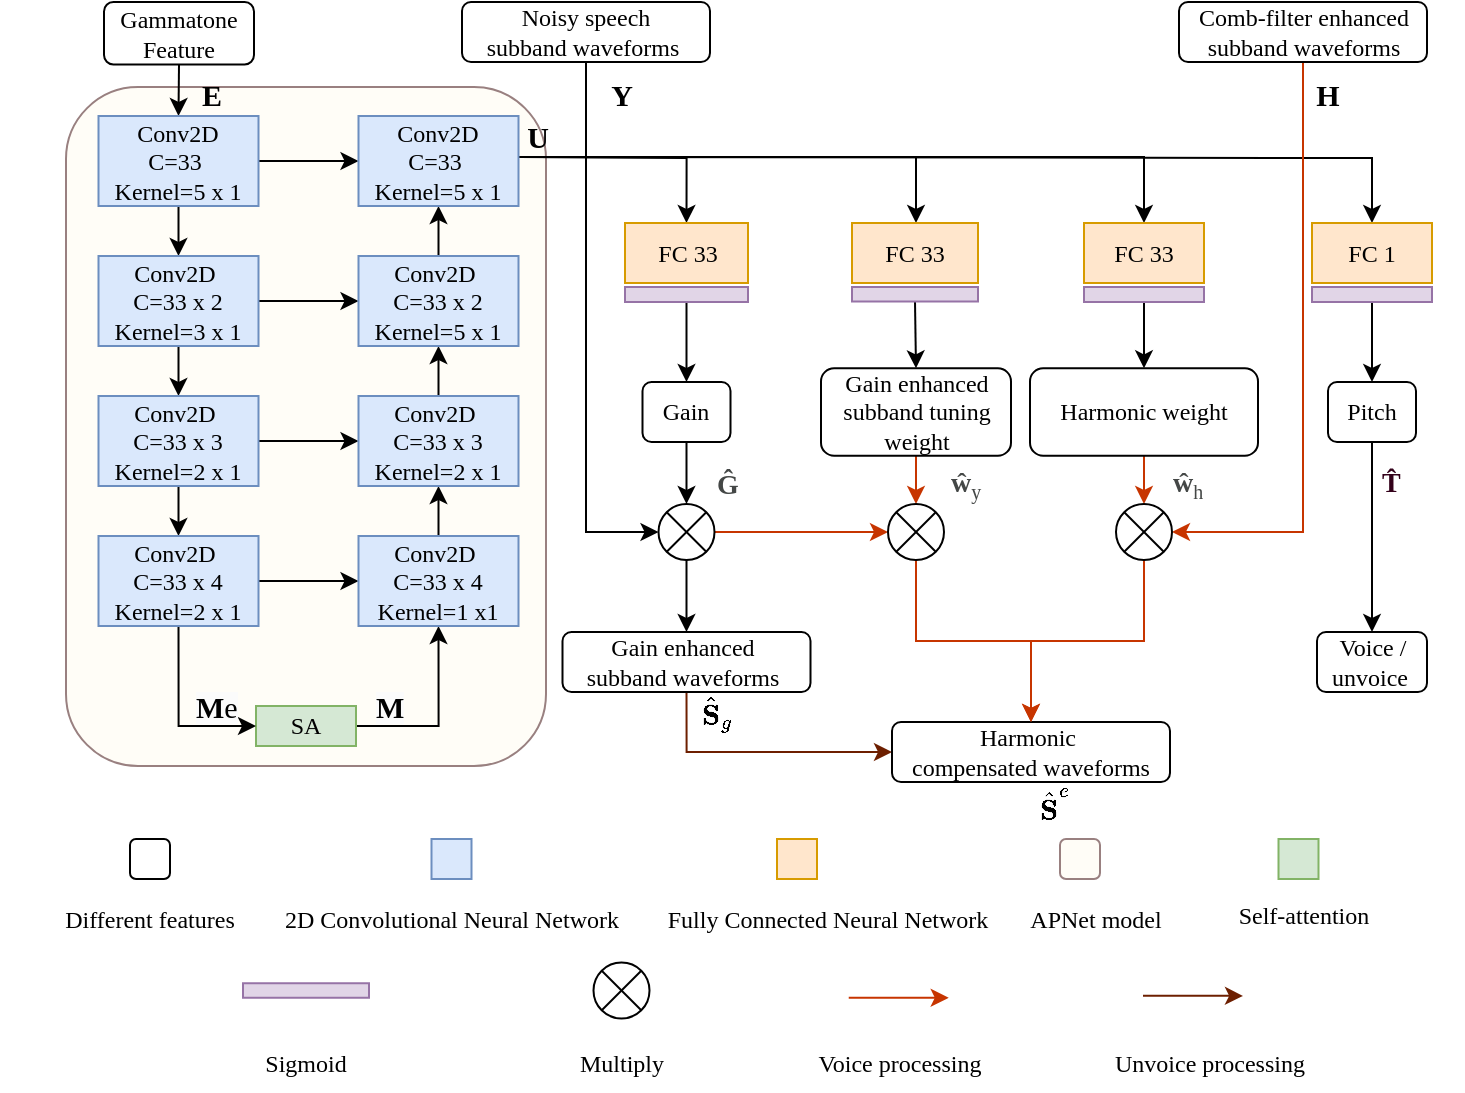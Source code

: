 <mxfile version="24.2.1" type="github">
  <diagram name="Page-1" id="zJ17UTxlqdSrX6OBl4_O">
    <mxGraphModel dx="-915" dy="496" grid="1" gridSize="10" guides="1" tooltips="1" connect="1" arrows="1" fold="1" page="1" pageScale="1" pageWidth="850" pageHeight="1100" math="1" shadow="0">
      <root>
        <mxCell id="0" />
        <mxCell id="1" parent="0" />
        <mxCell id="dL0ZDPhnh0uilclcxEB1-1" value="" style="rounded=1;whiteSpace=wrap;html=1;fillColor=#FFFDF7;strokeColor=#998080;fontFamily=Times New Roman;" parent="1" vertex="1">
          <mxGeometry x="1787" y="50.5" width="240" height="339.5" as="geometry" />
        </mxCell>
        <mxCell id="dL0ZDPhnh0uilclcxEB1-2" value="Voice / unvoice&amp;nbsp;" style="rounded=1;whiteSpace=wrap;html=1;strokeColor=default;gradientColor=none;fontFamily=Times New Roman;" parent="1" vertex="1">
          <mxGeometry x="2412.5" y="323" width="55" height="30" as="geometry" />
        </mxCell>
        <mxCell id="dL0ZDPhnh0uilclcxEB1-3" style="edgeStyle=orthogonalEdgeStyle;rounded=0;orthogonalLoop=1;jettySize=auto;html=1;exitX=1;exitY=0.5;exitDx=0;exitDy=0;entryX=0;entryY=0.5;entryDx=0;entryDy=0;entryPerimeter=0;exitPerimeter=0;fillColor=#fa6800;strokeColor=#C73500;fontFamily=Times New Roman;" parent="1" source="dL0ZDPhnh0uilclcxEB1-52" target="dL0ZDPhnh0uilclcxEB1-54" edge="1">
          <mxGeometry relative="1" as="geometry" />
        </mxCell>
        <mxCell id="dL0ZDPhnh0uilclcxEB1-4" style="edgeStyle=orthogonalEdgeStyle;rounded=0;orthogonalLoop=1;jettySize=auto;html=1;exitX=0.5;exitY=1;exitDx=0;exitDy=0;entryX=0;entryY=0.5;entryDx=0;entryDy=0;fillColor=#a0522d;strokeColor=#6D1F00;fontFamily=Times New Roman;" parent="1" source="dL0ZDPhnh0uilclcxEB1-5" target="dL0ZDPhnh0uilclcxEB1-41" edge="1">
          <mxGeometry relative="1" as="geometry" />
        </mxCell>
        <mxCell id="dL0ZDPhnh0uilclcxEB1-5" value="Gain enhanced&amp;nbsp;&lt;br&gt;subband&amp;nbsp;waveforms&amp;nbsp;" style="rounded=1;whiteSpace=wrap;html=1;strokeColor=default;fontFamily=Times New Roman;" parent="1" vertex="1">
          <mxGeometry x="2035.25" y="323" width="124" height="30" as="geometry" />
        </mxCell>
        <mxCell id="dL0ZDPhnh0uilclcxEB1-24" style="edgeStyle=orthogonalEdgeStyle;rounded=0;orthogonalLoop=1;jettySize=auto;html=1;exitX=1;exitY=0.5;exitDx=0;exitDy=0;entryX=0.5;entryY=0;entryDx=0;entryDy=0;fontFamily=Times New Roman;" parent="1" target="dL0ZDPhnh0uilclcxEB1-31" edge="1">
          <mxGeometry relative="1" as="geometry">
            <mxPoint x="2013.5" y="85.5" as="sourcePoint" />
          </mxGeometry>
        </mxCell>
        <mxCell id="dL0ZDPhnh0uilclcxEB1-25" style="edgeStyle=orthogonalEdgeStyle;rounded=0;orthogonalLoop=1;jettySize=auto;html=1;exitX=1;exitY=0.5;exitDx=0;exitDy=0;entryX=0.5;entryY=0;entryDx=0;entryDy=0;fontFamily=Times New Roman;" parent="1" target="dL0ZDPhnh0uilclcxEB1-43" edge="1">
          <mxGeometry relative="1" as="geometry">
            <Array as="points">
              <mxPoint x="2212" y="86" />
              <mxPoint x="2212" y="119" />
            </Array>
            <mxPoint x="2013.5" y="85.5" as="sourcePoint" />
          </mxGeometry>
        </mxCell>
        <mxCell id="dL0ZDPhnh0uilclcxEB1-26" style="edgeStyle=orthogonalEdgeStyle;rounded=0;orthogonalLoop=1;jettySize=auto;html=1;exitX=1;exitY=0.5;exitDx=0;exitDy=0;entryX=0.5;entryY=0;entryDx=0;entryDy=0;fontFamily=Times New Roman;" parent="1" target="dL0ZDPhnh0uilclcxEB1-42" edge="1">
          <mxGeometry relative="1" as="geometry">
            <mxPoint x="2013.5" y="85.5" as="sourcePoint" />
            <Array as="points">
              <mxPoint x="2326" y="86" />
            </Array>
          </mxGeometry>
        </mxCell>
        <mxCell id="dL0ZDPhnh0uilclcxEB1-27" style="edgeStyle=orthogonalEdgeStyle;rounded=0;orthogonalLoop=1;jettySize=auto;html=1;exitX=1;exitY=0.5;exitDx=0;exitDy=0;entryX=0.5;entryY=0;entryDx=0;entryDy=0;fontFamily=Times New Roman;" parent="1" target="dL0ZDPhnh0uilclcxEB1-38" edge="1">
          <mxGeometry relative="1" as="geometry">
            <mxPoint x="2013.5" y="85.5" as="sourcePoint" />
          </mxGeometry>
        </mxCell>
        <mxCell id="dL0ZDPhnh0uilclcxEB1-118" style="edgeStyle=orthogonalEdgeStyle;rounded=0;orthogonalLoop=1;jettySize=auto;html=1;exitX=0.5;exitY=1;exitDx=0;exitDy=0;entryX=0.5;entryY=0;entryDx=0;entryDy=0;fontFamily=Times New Roman;" parent="1" source="dL0ZDPhnh0uilclcxEB1-30" target="dL0ZDPhnh0uilclcxEB1-100" edge="1">
          <mxGeometry relative="1" as="geometry" />
        </mxCell>
        <mxCell id="dL0ZDPhnh0uilclcxEB1-30" value="Gammatone Feature" style="rounded=1;whiteSpace=wrap;html=1;fontFamily=Times New Roman;" parent="1" vertex="1">
          <mxGeometry x="1806" y="8.0" width="75" height="31.25" as="geometry" />
        </mxCell>
        <mxCell id="dL0ZDPhnh0uilclcxEB1-31" value="FC 33" style="rounded=0;whiteSpace=wrap;html=1;fillColor=#ffe6cc;strokeColor=#d79b00;fontFamily=Times New Roman;" parent="1" vertex="1">
          <mxGeometry x="2066.5" y="118.5" width="61.5" height="30" as="geometry" />
        </mxCell>
        <mxCell id="dL0ZDPhnh0uilclcxEB1-32" style="edgeStyle=orthogonalEdgeStyle;rounded=0;orthogonalLoop=1;jettySize=auto;html=1;exitX=0.5;exitY=1;exitDx=0;exitDy=0;entryX=0.5;entryY=0;entryDx=0;entryDy=0;entryPerimeter=0;fontFamily=Times New Roman;" parent="1" source="dL0ZDPhnh0uilclcxEB1-33" target="dL0ZDPhnh0uilclcxEB1-52" edge="1">
          <mxGeometry relative="1" as="geometry" />
        </mxCell>
        <mxCell id="dL0ZDPhnh0uilclcxEB1-33" value="Gain" style="rounded=1;whiteSpace=wrap;html=1;fontFamily=Times New Roman;" parent="1" vertex="1">
          <mxGeometry x="2075.25" y="198" width="44" height="30" as="geometry" />
        </mxCell>
        <mxCell id="dL0ZDPhnh0uilclcxEB1-34" style="edgeStyle=orthogonalEdgeStyle;rounded=0;orthogonalLoop=1;jettySize=auto;html=1;exitX=0.5;exitY=1;exitDx=0;exitDy=0;entryX=0.5;entryY=0;entryDx=0;entryDy=0;entryPerimeter=0;fillColor=#fa6800;strokeColor=#C73500;fontFamily=Times New Roman;" parent="1" source="dL0ZDPhnh0uilclcxEB1-35" target="dL0ZDPhnh0uilclcxEB1-54" edge="1">
          <mxGeometry relative="1" as="geometry">
            <Array as="points">
              <mxPoint x="2212" y="248" />
              <mxPoint x="2212" y="248" />
            </Array>
          </mxGeometry>
        </mxCell>
        <mxCell id="dL0ZDPhnh0uilclcxEB1-35" value="Gain enhanced subband tuning weight" style="rounded=1;whiteSpace=wrap;html=1;fontFamily=Times New Roman;" parent="1" vertex="1">
          <mxGeometry x="2164.5" y="191.13" width="95" height="43.75" as="geometry" />
        </mxCell>
        <mxCell id="dL0ZDPhnh0uilclcxEB1-36" style="edgeStyle=orthogonalEdgeStyle;rounded=0;orthogonalLoop=1;jettySize=auto;html=1;exitX=0.5;exitY=1;exitDx=0;exitDy=0;entryX=0.5;entryY=0;entryDx=0;entryDy=0;entryPerimeter=0;fillColor=#fa6800;strokeColor=#C73500;fontFamily=Times New Roman;" parent="1" source="dL0ZDPhnh0uilclcxEB1-37" target="dL0ZDPhnh0uilclcxEB1-56" edge="1">
          <mxGeometry relative="1" as="geometry" />
        </mxCell>
        <mxCell id="dL0ZDPhnh0uilclcxEB1-37" value="Harmonic weight" style="rounded=1;whiteSpace=wrap;html=1;fontFamily=Times New Roman;" parent="1" vertex="1">
          <mxGeometry x="2269" y="191.13" width="114" height="43.75" as="geometry" />
        </mxCell>
        <mxCell id="dL0ZDPhnh0uilclcxEB1-38" value="FC 1" style="rounded=0;whiteSpace=wrap;html=1;fillColor=#ffe6cc;strokeColor=#d79b00;fontFamily=Times New Roman;" parent="1" vertex="1">
          <mxGeometry x="2410" y="118.5" width="60" height="30" as="geometry" />
        </mxCell>
        <mxCell id="dL0ZDPhnh0uilclcxEB1-39" style="edgeStyle=orthogonalEdgeStyle;rounded=0;orthogonalLoop=1;jettySize=auto;html=1;exitX=0.5;exitY=1;exitDx=0;exitDy=0;entryX=0.5;entryY=0;entryDx=0;entryDy=0;fontFamily=Times New Roman;" parent="1" source="dL0ZDPhnh0uilclcxEB1-40" target="dL0ZDPhnh0uilclcxEB1-2" edge="1">
          <mxGeometry relative="1" as="geometry" />
        </mxCell>
        <mxCell id="dL0ZDPhnh0uilclcxEB1-40" value="Pitch" style="rounded=1;whiteSpace=wrap;html=1;fontFamily=Times New Roman;" parent="1" vertex="1">
          <mxGeometry x="2418" y="198" width="44" height="30" as="geometry" />
        </mxCell>
        <mxCell id="dL0ZDPhnh0uilclcxEB1-41" value="Harmonic&amp;nbsp;&lt;br&gt;compensated waveforms" style="rounded=1;whiteSpace=wrap;html=1;strokeColor=default;fontFamily=Times New Roman;" parent="1" vertex="1">
          <mxGeometry x="2200" y="368" width="139" height="30" as="geometry" />
        </mxCell>
        <mxCell id="dL0ZDPhnh0uilclcxEB1-42" value="FC 33" style="rounded=0;whiteSpace=wrap;html=1;fillColor=#ffe6cc;strokeColor=#d79b00;fontFamily=Times New Roman;" parent="1" vertex="1">
          <mxGeometry x="2296" y="118.5" width="60" height="30" as="geometry" />
        </mxCell>
        <mxCell id="dL0ZDPhnh0uilclcxEB1-43" value="FC 33" style="rounded=0;whiteSpace=wrap;html=1;fillColor=#ffe6cc;strokeColor=#d79b00;fontFamily=Times New Roman;" parent="1" vertex="1">
          <mxGeometry x="2180" y="118.5" width="63" height="30" as="geometry" />
        </mxCell>
        <mxCell id="dL0ZDPhnh0uilclcxEB1-47" style="edgeStyle=orthogonalEdgeStyle;rounded=0;orthogonalLoop=1;jettySize=auto;html=1;exitX=0.5;exitY=1;exitDx=0;exitDy=0;entryX=0;entryY=0.5;entryDx=0;entryDy=0;entryPerimeter=0;fontFamily=Times New Roman;" parent="1" source="dL0ZDPhnh0uilclcxEB1-48" target="dL0ZDPhnh0uilclcxEB1-52" edge="1">
          <mxGeometry relative="1" as="geometry" />
        </mxCell>
        <mxCell id="dL0ZDPhnh0uilclcxEB1-48" value="Noisy speech subband&amp;nbsp;waveforms&amp;nbsp;" style="rounded=1;whiteSpace=wrap;html=1;strokeColor=default;fontFamily=Times New Roman;" parent="1" vertex="1">
          <mxGeometry x="1985" y="8.0" width="124" height="30" as="geometry" />
        </mxCell>
        <mxCell id="dL0ZDPhnh0uilclcxEB1-49" style="edgeStyle=orthogonalEdgeStyle;rounded=0;orthogonalLoop=1;jettySize=auto;html=1;exitX=0.5;exitY=1;exitDx=0;exitDy=0;entryX=1;entryY=0.5;entryDx=0;entryDy=0;entryPerimeter=0;fillColor=#fa6800;strokeColor=#C73500;fontFamily=Times New Roman;" parent="1" source="dL0ZDPhnh0uilclcxEB1-50" target="dL0ZDPhnh0uilclcxEB1-56" edge="1">
          <mxGeometry relative="1" as="geometry">
            <mxPoint x="2355" y="273" as="targetPoint" />
            <Array as="points">
              <mxPoint x="2405" y="38" />
              <mxPoint x="2405" y="273" />
            </Array>
          </mxGeometry>
        </mxCell>
        <mxCell id="dL0ZDPhnh0uilclcxEB1-50" value="Comb-filter enhanced&lt;br&gt;&amp;nbsp;subband&amp;nbsp;waveforms&amp;nbsp;" style="rounded=1;whiteSpace=wrap;html=1;strokeColor=default;fontFamily=Times New Roman;" parent="1" vertex="1">
          <mxGeometry x="2343.5" y="8.0" width="124" height="30" as="geometry" />
        </mxCell>
        <mxCell id="dL0ZDPhnh0uilclcxEB1-51" style="edgeStyle=orthogonalEdgeStyle;rounded=0;orthogonalLoop=1;jettySize=auto;html=1;exitX=0.5;exitY=1;exitDx=0;exitDy=0;exitPerimeter=0;entryX=0.5;entryY=0;entryDx=0;entryDy=0;fontFamily=Times New Roman;" parent="1" source="dL0ZDPhnh0uilclcxEB1-52" target="dL0ZDPhnh0uilclcxEB1-5" edge="1">
          <mxGeometry relative="1" as="geometry" />
        </mxCell>
        <mxCell id="dL0ZDPhnh0uilclcxEB1-52" value="" style="verticalLabelPosition=bottom;verticalAlign=top;html=1;shape=mxgraph.flowchart.or;fontFamily=Times New Roman;" parent="1" vertex="1">
          <mxGeometry x="2083.25" y="259" width="28" height="28" as="geometry" />
        </mxCell>
        <mxCell id="dL0ZDPhnh0uilclcxEB1-53" style="edgeStyle=orthogonalEdgeStyle;rounded=0;orthogonalLoop=1;jettySize=auto;html=1;exitX=0.5;exitY=1;exitDx=0;exitDy=0;exitPerimeter=0;entryX=0.5;entryY=0;entryDx=0;entryDy=0;fillColor=#fa6800;strokeColor=#C73500;fontFamily=Times New Roman;" parent="1" source="dL0ZDPhnh0uilclcxEB1-54" target="dL0ZDPhnh0uilclcxEB1-41" edge="1">
          <mxGeometry relative="1" as="geometry" />
        </mxCell>
        <mxCell id="dL0ZDPhnh0uilclcxEB1-54" value="" style="verticalLabelPosition=bottom;verticalAlign=top;html=1;shape=mxgraph.flowchart.or;fontFamily=Times New Roman;" parent="1" vertex="1">
          <mxGeometry x="2198" y="259" width="28" height="28" as="geometry" />
        </mxCell>
        <mxCell id="dL0ZDPhnh0uilclcxEB1-55" style="edgeStyle=orthogonalEdgeStyle;rounded=0;orthogonalLoop=1;jettySize=auto;html=1;exitX=0.5;exitY=1;exitDx=0;exitDy=0;exitPerimeter=0;entryX=0.5;entryY=0;entryDx=0;entryDy=0;fillColor=#fa6800;strokeColor=#C73500;fontFamily=Times New Roman;" parent="1" source="dL0ZDPhnh0uilclcxEB1-56" target="dL0ZDPhnh0uilclcxEB1-41" edge="1">
          <mxGeometry relative="1" as="geometry" />
        </mxCell>
        <mxCell id="dL0ZDPhnh0uilclcxEB1-56" value="" style="verticalLabelPosition=bottom;verticalAlign=top;html=1;shape=mxgraph.flowchart.or;fontFamily=Times New Roman;" parent="1" vertex="1">
          <mxGeometry x="2312" y="259" width="28" height="28" as="geometry" />
        </mxCell>
        <mxCell id="dL0ZDPhnh0uilclcxEB1-57" value="" style="group;fontFamily=Times New Roman;" parent="1" vertex="1" connectable="0">
          <mxGeometry x="1924.75" y="426.5" width="110" height="55" as="geometry" />
        </mxCell>
        <mxCell id="dL0ZDPhnh0uilclcxEB1-58" value="" style="rounded=0;whiteSpace=wrap;html=1;fillColor=#dae8fc;strokeColor=#6c8ebf;fontFamily=Times New Roman;" parent="dL0ZDPhnh0uilclcxEB1-57" vertex="1">
          <mxGeometry x="45" width="20" height="20" as="geometry" />
        </mxCell>
        <mxCell id="dL0ZDPhnh0uilclcxEB1-59" value="2D&amp;nbsp;Convolutional&amp;nbsp;Neural&amp;nbsp;Network" style="rounded=0;whiteSpace=wrap;html=1;strokeColor=none;fillColor=none;fontFamily=Times New Roman;" parent="dL0ZDPhnh0uilclcxEB1-57" vertex="1">
          <mxGeometry y="25" width="110" height="30" as="geometry" />
        </mxCell>
        <mxCell id="dL0ZDPhnh0uilclcxEB1-60" value="" style="group;fillColor=none;fontFamily=Times New Roman;" parent="1" vertex="1" connectable="0">
          <mxGeometry x="2112.5" y="426.5" width="110" height="55" as="geometry" />
        </mxCell>
        <mxCell id="dL0ZDPhnh0uilclcxEB1-61" value="" style="rounded=0;whiteSpace=wrap;html=1;fillColor=#ffe6cc;strokeColor=#d79b00;fontFamily=Times New Roman;" parent="dL0ZDPhnh0uilclcxEB1-60" vertex="1">
          <mxGeometry x="30" width="20" height="20" as="geometry" />
        </mxCell>
        <mxCell id="dL0ZDPhnh0uilclcxEB1-62" value="Fully&amp;nbsp;Connected&amp;nbsp;Neural&amp;nbsp;Network" style="rounded=0;whiteSpace=wrap;html=1;strokeColor=none;fillColor=none;fontFamily=Times New Roman;" parent="dL0ZDPhnh0uilclcxEB1-60" vertex="1">
          <mxGeometry y="25" width="110" height="30" as="geometry" />
        </mxCell>
        <mxCell id="dL0ZDPhnh0uilclcxEB1-63" value="" style="group;fontFamily=Times New Roman;" parent="1" vertex="1" connectable="0">
          <mxGeometry x="2227" y="426.5" width="150" height="53.75" as="geometry" />
        </mxCell>
        <mxCell id="dL0ZDPhnh0uilclcxEB1-64" value="APNet model" style="rounded=0;whiteSpace=wrap;html=1;strokeColor=none;fillColor=none;fontFamily=Times New Roman;" parent="dL0ZDPhnh0uilclcxEB1-63" vertex="1">
          <mxGeometry y="27.5" width="150" height="26.25" as="geometry" />
        </mxCell>
        <mxCell id="dL0ZDPhnh0uilclcxEB1-65" value="" style="rounded=1;whiteSpace=wrap;html=1;fillColor=#fffdf7;strokeColor=#998080;fontColor=#ffffff;fontFamily=Times New Roman;" parent="dL0ZDPhnh0uilclcxEB1-63" vertex="1">
          <mxGeometry x="57" width="20" height="20" as="geometry" />
        </mxCell>
        <mxCell id="dL0ZDPhnh0uilclcxEB1-66" value="" style="group;fontFamily=Times New Roman;" parent="1" vertex="1" connectable="0">
          <mxGeometry x="1754" y="418.5" width="150" height="53.75" as="geometry" />
        </mxCell>
        <mxCell id="dL0ZDPhnh0uilclcxEB1-67" value="Different&amp;nbsp;features" style="rounded=0;whiteSpace=wrap;html=1;strokeColor=none;fillColor=none;fontFamily=Times New Roman;" parent="dL0ZDPhnh0uilclcxEB1-66" vertex="1">
          <mxGeometry y="35.5" width="150" height="26.25" as="geometry" />
        </mxCell>
        <mxCell id="dL0ZDPhnh0uilclcxEB1-68" value="" style="rounded=1;whiteSpace=wrap;html=1;fillColor=#FFFFFF;strokeColor=#000000;fontFamily=Times New Roman;" parent="dL0ZDPhnh0uilclcxEB1-66" vertex="1">
          <mxGeometry x="65" y="8" width="20" height="20" as="geometry" />
        </mxCell>
        <mxCell id="dL0ZDPhnh0uilclcxEB1-70" value="" style="endArrow=classic;html=1;rounded=0;fillColor=#fa6800;strokeColor=#C73500;fontFamily=Times New Roman;" parent="1" edge="1">
          <mxGeometry width="50" height="50" relative="1" as="geometry">
            <mxPoint x="2178.37" y="505.88" as="sourcePoint" />
            <mxPoint x="2228.37" y="505.88" as="targetPoint" />
          </mxGeometry>
        </mxCell>
        <mxCell id="dL0ZDPhnh0uilclcxEB1-71" value="Voice&amp;nbsp;processing" style="rounded=0;whiteSpace=wrap;html=1;strokeColor=none;fillColor=none;fontFamily=Times New Roman;" parent="1" vertex="1">
          <mxGeometry x="2128.87" y="525.88" width="150" height="26.25" as="geometry" />
        </mxCell>
        <mxCell id="dL0ZDPhnh0uilclcxEB1-78" value="" style="verticalLabelPosition=bottom;verticalAlign=top;html=1;shape=mxgraph.flowchart.or;fontFamily=Times New Roman;" parent="1" vertex="1">
          <mxGeometry x="2050.75" y="488.25" width="28" height="28" as="geometry" />
        </mxCell>
        <mxCell id="dL0ZDPhnh0uilclcxEB1-79" value="Multiply" style="rounded=0;whiteSpace=wrap;html=1;strokeColor=none;fillColor=none;fontFamily=Times New Roman;" parent="1" vertex="1">
          <mxGeometry x="1989.75" y="525.88" width="150" height="26.25" as="geometry" />
        </mxCell>
        <mxCell id="dL0ZDPhnh0uilclcxEB1-80" style="edgeStyle=orthogonalEdgeStyle;rounded=0;orthogonalLoop=1;jettySize=auto;html=1;exitX=0.5;exitY=1;exitDx=0;exitDy=0;entryX=0.5;entryY=0;entryDx=0;entryDy=0;fontFamily=Times New Roman;" parent="1" source="dL0ZDPhnh0uilclcxEB1-81" target="dL0ZDPhnh0uilclcxEB1-33" edge="1">
          <mxGeometry relative="1" as="geometry" />
        </mxCell>
        <mxCell id="dL0ZDPhnh0uilclcxEB1-81" value="" style="rounded=0;whiteSpace=wrap;html=1;fillColor=#e1d5e7;strokeColor=#9673a6;fontFamily=Times New Roman;" parent="1" vertex="1">
          <mxGeometry x="2066.5" y="150.5" width="61.5" height="7.5" as="geometry" />
        </mxCell>
        <mxCell id="dL0ZDPhnh0uilclcxEB1-82" style="edgeStyle=orthogonalEdgeStyle;rounded=0;orthogonalLoop=1;jettySize=auto;html=1;exitX=0.5;exitY=1;exitDx=0;exitDy=0;entryX=0.5;entryY=0;entryDx=0;entryDy=0;fontFamily=Times New Roman;" parent="1" source="dL0ZDPhnh0uilclcxEB1-83" target="dL0ZDPhnh0uilclcxEB1-35" edge="1">
          <mxGeometry relative="1" as="geometry" />
        </mxCell>
        <mxCell id="dL0ZDPhnh0uilclcxEB1-83" value="" style="rounded=0;whiteSpace=wrap;html=1;fillColor=#e1d5e7;strokeColor=#9673a6;fontFamily=Times New Roman;" parent="1" vertex="1">
          <mxGeometry x="2180" y="150.5" width="63" height="7.25" as="geometry" />
        </mxCell>
        <mxCell id="dL0ZDPhnh0uilclcxEB1-84" style="edgeStyle=orthogonalEdgeStyle;rounded=0;orthogonalLoop=1;jettySize=auto;html=1;exitX=0.5;exitY=1;exitDx=0;exitDy=0;entryX=0.5;entryY=0;entryDx=0;entryDy=0;fontFamily=Times New Roman;" parent="1" source="dL0ZDPhnh0uilclcxEB1-85" target="dL0ZDPhnh0uilclcxEB1-37" edge="1">
          <mxGeometry relative="1" as="geometry" />
        </mxCell>
        <mxCell id="dL0ZDPhnh0uilclcxEB1-85" value="" style="rounded=0;whiteSpace=wrap;html=1;fillColor=#e1d5e7;strokeColor=#9673a6;fontFamily=Times New Roman;" parent="1" vertex="1">
          <mxGeometry x="2296" y="150.5" width="60" height="7.5" as="geometry" />
        </mxCell>
        <mxCell id="dL0ZDPhnh0uilclcxEB1-86" style="edgeStyle=orthogonalEdgeStyle;rounded=0;orthogonalLoop=1;jettySize=auto;html=1;exitX=0.5;exitY=1;exitDx=0;exitDy=0;entryX=0.5;entryY=0;entryDx=0;entryDy=0;fontFamily=Times New Roman;" parent="1" source="dL0ZDPhnh0uilclcxEB1-87" target="dL0ZDPhnh0uilclcxEB1-40" edge="1">
          <mxGeometry relative="1" as="geometry" />
        </mxCell>
        <mxCell id="dL0ZDPhnh0uilclcxEB1-87" value="&amp;nbsp;" style="rounded=0;whiteSpace=wrap;html=1;fillColor=#e1d5e7;strokeColor=#9673a6;fontFamily=Times New Roman;" parent="1" vertex="1">
          <mxGeometry x="2410" y="150.5" width="60" height="7.5" as="geometry" />
        </mxCell>
        <mxCell id="dL0ZDPhnh0uilclcxEB1-88" value="" style="rounded=0;whiteSpace=wrap;html=1;fillColor=#e1d5e7;strokeColor=#9673a6;fontFamily=Times New Roman;" parent="1" vertex="1">
          <mxGeometry x="1875.5" y="498.625" width="63" height="7.25" as="geometry" />
        </mxCell>
        <mxCell id="dL0ZDPhnh0uilclcxEB1-89" value="Sigmoid" style="rounded=0;whiteSpace=wrap;html=1;strokeColor=none;fillColor=none;fontFamily=Times New Roman;" parent="1" vertex="1">
          <mxGeometry x="1832" y="525.88" width="150" height="26.25" as="geometry" />
        </mxCell>
        <mxCell id="dL0ZDPhnh0uilclcxEB1-90" value="" style="rounded=0;whiteSpace=wrap;html=1;fillColor=#d5e8d4;strokeColor=#82b366;fontFamily=Times New Roman;" parent="1" vertex="1">
          <mxGeometry x="2393.25" y="426.5" width="20" height="20" as="geometry" />
        </mxCell>
        <mxCell id="dL0ZDPhnh0uilclcxEB1-91" value="Self-attention" style="rounded=0;whiteSpace=wrap;html=1;strokeColor=none;fillColor=none;fontFamily=Times New Roman;" parent="1" vertex="1">
          <mxGeometry x="2325.5" y="449.75" width="160" height="30" as="geometry" />
        </mxCell>
        <mxCell id="dL0ZDPhnh0uilclcxEB1-92" style="edgeStyle=orthogonalEdgeStyle;rounded=0;orthogonalLoop=1;jettySize=auto;html=1;exitX=1;exitY=0.5;exitDx=0;exitDy=0;entryX=0.5;entryY=1;entryDx=0;entryDy=0;fontFamily=Times New Roman;" parent="1" source="dL0ZDPhnh0uilclcxEB1-93" target="dL0ZDPhnh0uilclcxEB1-107" edge="1">
          <mxGeometry relative="1" as="geometry">
            <mxPoint x="1971.75" y="323" as="targetPoint" />
          </mxGeometry>
        </mxCell>
        <mxCell id="dL0ZDPhnh0uilclcxEB1-93" value="SA" style="rounded=0;whiteSpace=wrap;html=1;fillColor=#d5e8d4;strokeColor=#82b366;fontFamily=Times New Roman;" parent="1" vertex="1">
          <mxGeometry x="1882" y="360" width="50" height="20" as="geometry" />
        </mxCell>
        <mxCell id="dL0ZDPhnh0uilclcxEB1-94" style="edgeStyle=orthogonalEdgeStyle;rounded=0;orthogonalLoop=1;jettySize=auto;html=1;exitX=0.5;exitY=1;exitDx=0;exitDy=0;entryX=0;entryY=0.5;entryDx=0;entryDy=0;fontFamily=Times New Roman;" parent="1" source="dL0ZDPhnh0uilclcxEB1-105" target="dL0ZDPhnh0uilclcxEB1-93" edge="1">
          <mxGeometry relative="1" as="geometry">
            <mxPoint x="1841.75" y="323" as="sourcePoint" />
          </mxGeometry>
        </mxCell>
        <mxCell id="dL0ZDPhnh0uilclcxEB1-99" style="edgeStyle=orthogonalEdgeStyle;rounded=0;orthogonalLoop=1;jettySize=auto;html=1;exitX=0.5;exitY=1;exitDx=0;exitDy=0;entryX=0.5;entryY=0;entryDx=0;entryDy=0;fillColor=#dae8fc;strokeColor=#000000;fontFamily=Times New Roman;" parent="1" source="dL0ZDPhnh0uilclcxEB1-100" target="dL0ZDPhnh0uilclcxEB1-102" edge="1">
          <mxGeometry relative="1" as="geometry" />
        </mxCell>
        <mxCell id="dL0ZDPhnh0uilclcxEB1-116" style="edgeStyle=orthogonalEdgeStyle;rounded=0;orthogonalLoop=1;jettySize=auto;html=1;exitX=1;exitY=0.5;exitDx=0;exitDy=0;entryX=0;entryY=0.5;entryDx=0;entryDy=0;fontFamily=Times New Roman;" parent="1" source="dL0ZDPhnh0uilclcxEB1-100" target="dL0ZDPhnh0uilclcxEB1-112" edge="1">
          <mxGeometry relative="1" as="geometry" />
        </mxCell>
        <mxCell id="dL0ZDPhnh0uilclcxEB1-100" value="Conv2D &lt;br&gt;C=33&amp;nbsp;&lt;div&gt;Kernel=5 x 1&lt;/div&gt;" style="rounded=0;whiteSpace=wrap;html=1;fillColor=#dae8fc;strokeColor=#6c8ebf;fontFamily=Times New Roman;" parent="1" vertex="1">
          <mxGeometry x="1803.25" y="65" width="80" height="45" as="geometry" />
        </mxCell>
        <mxCell id="dL0ZDPhnh0uilclcxEB1-101" style="edgeStyle=orthogonalEdgeStyle;rounded=0;orthogonalLoop=1;jettySize=auto;html=1;exitX=0.5;exitY=1;exitDx=0;exitDy=0;entryX=0.5;entryY=0;entryDx=0;entryDy=0;fillColor=#dae8fc;strokeColor=#000000;fontFamily=Times New Roman;" parent="1" source="dL0ZDPhnh0uilclcxEB1-102" target="dL0ZDPhnh0uilclcxEB1-104" edge="1">
          <mxGeometry relative="1" as="geometry" />
        </mxCell>
        <mxCell id="dL0ZDPhnh0uilclcxEB1-115" style="edgeStyle=orthogonalEdgeStyle;rounded=0;orthogonalLoop=1;jettySize=auto;html=1;exitX=1;exitY=0.5;exitDx=0;exitDy=0;fontFamily=Times New Roman;" parent="1" source="dL0ZDPhnh0uilclcxEB1-102" target="dL0ZDPhnh0uilclcxEB1-111" edge="1">
          <mxGeometry relative="1" as="geometry" />
        </mxCell>
        <mxCell id="dL0ZDPhnh0uilclcxEB1-102" value="Conv2D&amp;nbsp;&lt;br&gt;C=33 x 2 Kernel=3 x 1" style="rounded=0;whiteSpace=wrap;html=1;fillColor=#dae8fc;strokeColor=#6c8ebf;fontFamily=Times New Roman;" parent="1" vertex="1">
          <mxGeometry x="1803.25" y="135" width="80" height="45" as="geometry" />
        </mxCell>
        <mxCell id="dL0ZDPhnh0uilclcxEB1-103" style="edgeStyle=orthogonalEdgeStyle;rounded=0;orthogonalLoop=1;jettySize=auto;html=1;exitX=0.5;exitY=1;exitDx=0;exitDy=0;entryX=0.5;entryY=0;entryDx=0;entryDy=0;fillColor=#dae8fc;strokeColor=#000000;fontFamily=Times New Roman;" parent="1" source="dL0ZDPhnh0uilclcxEB1-104" target="dL0ZDPhnh0uilclcxEB1-105" edge="1">
          <mxGeometry relative="1" as="geometry" />
        </mxCell>
        <mxCell id="dL0ZDPhnh0uilclcxEB1-114" style="edgeStyle=orthogonalEdgeStyle;rounded=0;orthogonalLoop=1;jettySize=auto;html=1;exitX=1;exitY=0.5;exitDx=0;exitDy=0;entryX=0;entryY=0.5;entryDx=0;entryDy=0;fontFamily=Times New Roman;" parent="1" source="dL0ZDPhnh0uilclcxEB1-104" target="dL0ZDPhnh0uilclcxEB1-109" edge="1">
          <mxGeometry relative="1" as="geometry" />
        </mxCell>
        <mxCell id="dL0ZDPhnh0uilclcxEB1-104" value="Conv2D&amp;nbsp;&lt;br&gt;C=33 x 3 Kernel=2 x 1" style="rounded=0;whiteSpace=wrap;html=1;fillColor=#dae8fc;strokeColor=#6c8ebf;fontFamily=Times New Roman;" parent="1" vertex="1">
          <mxGeometry x="1803.25" y="205" width="80" height="45" as="geometry" />
        </mxCell>
        <mxCell id="dL0ZDPhnh0uilclcxEB1-113" style="edgeStyle=orthogonalEdgeStyle;rounded=0;orthogonalLoop=1;jettySize=auto;html=1;exitX=1;exitY=0.5;exitDx=0;exitDy=0;entryX=0;entryY=0.5;entryDx=0;entryDy=0;fontFamily=Times New Roman;" parent="1" source="dL0ZDPhnh0uilclcxEB1-105" target="dL0ZDPhnh0uilclcxEB1-107" edge="1">
          <mxGeometry relative="1" as="geometry" />
        </mxCell>
        <mxCell id="dL0ZDPhnh0uilclcxEB1-105" value="Conv2D&amp;nbsp;&lt;br&gt;C=33 x 4 Kernel=2 x 1" style="rounded=0;whiteSpace=wrap;html=1;fillColor=#dae8fc;strokeColor=#6c8ebf;fontFamily=Times New Roman;" parent="1" vertex="1">
          <mxGeometry x="1803.25" y="275" width="80" height="45" as="geometry" />
        </mxCell>
        <mxCell id="dL0ZDPhnh0uilclcxEB1-106" style="edgeStyle=orthogonalEdgeStyle;rounded=0;orthogonalLoop=1;jettySize=auto;html=1;exitX=0.5;exitY=0;exitDx=0;exitDy=0;entryX=0.5;entryY=1;entryDx=0;entryDy=0;fillColor=#dae8fc;strokeColor=#000000;fontFamily=Times New Roman;" parent="1" source="dL0ZDPhnh0uilclcxEB1-107" target="dL0ZDPhnh0uilclcxEB1-109" edge="1">
          <mxGeometry relative="1" as="geometry" />
        </mxCell>
        <mxCell id="dL0ZDPhnh0uilclcxEB1-107" value="Conv2D&amp;nbsp;&lt;br&gt;C=33 x 4 Kernel=1 x1" style="rounded=0;whiteSpace=wrap;html=1;fillColor=#dae8fc;strokeColor=#6c8ebf;fontFamily=Times New Roman;" parent="1" vertex="1">
          <mxGeometry x="1933.25" y="275" width="80" height="45" as="geometry" />
        </mxCell>
        <mxCell id="dL0ZDPhnh0uilclcxEB1-108" style="edgeStyle=orthogonalEdgeStyle;rounded=0;orthogonalLoop=1;jettySize=auto;html=1;exitX=0.5;exitY=0;exitDx=0;exitDy=0;entryX=0.5;entryY=1;entryDx=0;entryDy=0;fillColor=#dae8fc;strokeColor=#000000;fontFamily=Times New Roman;" parent="1" source="dL0ZDPhnh0uilclcxEB1-109" target="dL0ZDPhnh0uilclcxEB1-111" edge="1">
          <mxGeometry relative="1" as="geometry" />
        </mxCell>
        <mxCell id="dL0ZDPhnh0uilclcxEB1-109" value="Conv2D&amp;nbsp;&lt;br&gt;C=33 x 3 Kernel=2 x 1" style="rounded=0;whiteSpace=wrap;html=1;fillColor=#dae8fc;strokeColor=#6c8ebf;fontFamily=Times New Roman;" parent="1" vertex="1">
          <mxGeometry x="1933.25" y="205" width="80" height="45" as="geometry" />
        </mxCell>
        <mxCell id="dL0ZDPhnh0uilclcxEB1-110" style="edgeStyle=orthogonalEdgeStyle;rounded=0;orthogonalLoop=1;jettySize=auto;html=1;exitX=0.5;exitY=0;exitDx=0;exitDy=0;entryX=0.5;entryY=1;entryDx=0;entryDy=0;fillColor=#dae8fc;strokeColor=#000000;fontFamily=Times New Roman;" parent="1" source="dL0ZDPhnh0uilclcxEB1-111" target="dL0ZDPhnh0uilclcxEB1-112" edge="1">
          <mxGeometry relative="1" as="geometry" />
        </mxCell>
        <mxCell id="dL0ZDPhnh0uilclcxEB1-111" value="Conv2D&amp;nbsp;&lt;br&gt;C=33 x 2 Kernel=5 x 1" style="rounded=0;whiteSpace=wrap;html=1;fillColor=#dae8fc;strokeColor=#6c8ebf;fontFamily=Times New Roman;" parent="1" vertex="1">
          <mxGeometry x="1933.25" y="135" width="80" height="45" as="geometry" />
        </mxCell>
        <mxCell id="dL0ZDPhnh0uilclcxEB1-112" value="Conv2D &lt;br&gt;C=33&amp;nbsp;&lt;div&gt;Kernel=5 x 1&lt;/div&gt;" style="rounded=0;whiteSpace=wrap;html=1;fillColor=#dae8fc;strokeColor=#6c8ebf;fontFamily=Times New Roman;" parent="1" vertex="1">
          <mxGeometry x="1933.25" y="65" width="80" height="45" as="geometry" />
        </mxCell>
        <mxCell id="dL0ZDPhnh0uilclcxEB1-122" value="&lt;b style=&quot;color: rgb(68, 71, 70); font-size: 14px; text-align: start; white-space: pre;&quot;&gt;&lt;font&gt;ŵ&lt;/font&gt;&lt;/b&gt;&lt;sub style=&quot;color: rgb(68, 71, 70); text-align: start; white-space: pre;&quot;&gt;y&lt;/sub&gt;" style="text;html=1;strokeColor=none;fillColor=none;align=center;verticalAlign=middle;whiteSpace=wrap;rounded=0;strokeWidth=7;fontFamily=Times New Roman;" parent="1" vertex="1">
          <mxGeometry x="2207" y="234.88" width="60" height="30" as="geometry" />
        </mxCell>
        <mxCell id="dL0ZDPhnh0uilclcxEB1-123" value="&lt;b style=&quot;color: rgb(68, 71, 70); font-size: 14px; text-align: start; white-space: pre;&quot;&gt;&lt;font&gt;ŵ&lt;/font&gt;&lt;/b&gt;&lt;sub style=&quot;color: rgb(68, 71, 70); text-align: start; white-space: pre;&quot;&gt;h&lt;/sub&gt;" style="text;html=1;strokeColor=none;fillColor=none;align=center;verticalAlign=middle;whiteSpace=wrap;rounded=0;strokeWidth=7;fontFamily=Times New Roman;" parent="1" vertex="1">
          <mxGeometry x="2318" y="234.88" width="60" height="30" as="geometry" />
        </mxCell>
        <mxCell id="dL0ZDPhnh0uilclcxEB1-124" value="&lt;span style=&quot;color: rgb(68, 71, 70); font-size: 14px; text-align: start; white-space: pre; background-color: rgb(255, 255, 255);&quot;&gt;&lt;b style=&quot;&quot;&gt;&lt;font style=&quot;&quot;&gt;Ĝ&lt;/font&gt;&lt;/b&gt;&lt;/span&gt;" style="text;html=1;strokeColor=none;fillColor=none;align=center;verticalAlign=middle;whiteSpace=wrap;rounded=0;strokeWidth=7;fontFamily=Times New Roman;" parent="1" vertex="1">
          <mxGeometry x="2088.25" y="234.88" width="60" height="30" as="geometry" />
        </mxCell>
        <mxCell id="lscojaRsyQzUvcd1Fd95-1" value="&lt;span style=&quot;font-size: 15px;&quot;&gt;&lt;b&gt;&lt;font&gt;E&lt;/font&gt;&lt;/b&gt;&lt;/span&gt;" style="text;html=1;strokeColor=none;fillColor=none;align=center;verticalAlign=middle;whiteSpace=wrap;rounded=0;strokeWidth=7;fontFamily=Times New Roman;" parent="1" vertex="1">
          <mxGeometry x="1830" y="39.25" width="60" height="30" as="geometry" />
        </mxCell>
        <mxCell id="C7viahZJSG1r6KPh_LHN-1" value="&lt;span style=&quot;font-size: 14px; font-style: normal; font-variant-ligatures: normal; font-variant-caps: normal; letter-spacing: normal; orphans: 2; text-align: start; text-indent: 0px; text-transform: none; widows: 2; word-spacing: 0px; -webkit-text-stroke-width: 0px; white-space: pre; text-decoration-thickness: initial; text-decoration-style: initial; text-decoration-color: initial; float: none; display: inline !important; background-color: rgb(255, 255, 255);&quot;&gt;&lt;b style=&quot;&quot;&gt;&lt;font style=&quot;&quot; color=&quot;#33001a&quot;&gt;T̂&lt;/font&gt;&lt;/b&gt;&lt;/span&gt;" style="text;whiteSpace=wrap;html=1;imageAspect=1;connectable=1;allowArrows=0;fontFamily=Times New Roman;" parent="1" vertex="1">
          <mxGeometry x="2443" y="233.88" width="40" height="40" as="geometry" />
        </mxCell>
        <mxCell id="C7viahZJSG1r6KPh_LHN-4" value="&lt;font&gt;&lt;b style=&quot;color: rgb(0, 0, 0); font-size: 15px; font-style: normal; font-variant-ligatures: normal; font-variant-caps: normal; letter-spacing: normal; orphans: 2; text-align: center; text-indent: 0px; text-transform: none; widows: 2; word-spacing: 0px; -webkit-text-stroke-width: 0px; white-space: normal; background-color: rgb(251, 251, 251); text-decoration-thickness: initial; text-decoration-style: initial; text-decoration-color: initial;&quot;&gt;M&lt;/b&gt;&lt;span style=&quot;color: rgb(0, 0, 0); font-size: 15px; font-style: normal; font-variant-ligatures: normal; font-variant-caps: normal; font-weight: 400; letter-spacing: normal; orphans: 2; text-align: center; text-indent: 0px; text-transform: none; widows: 2; word-spacing: 0px; -webkit-text-stroke-width: 0px; white-space: normal; background-color: rgb(251, 251, 251); text-decoration-thickness: initial; text-decoration-style: initial; text-decoration-color: initial; float: none; display: inline !important;&quot;&gt;e&lt;/span&gt;&lt;/font&gt;" style="text;whiteSpace=wrap;html=1;fontFamily=Times New Roman;" parent="1" vertex="1">
          <mxGeometry x="1850" y="345" width="50" height="40" as="geometry" />
        </mxCell>
        <mxCell id="C7viahZJSG1r6KPh_LHN-7" value="&lt;b style=&quot;color: rgb(0, 0, 0); font-size: 15px; font-style: normal; font-variant-ligatures: normal; font-variant-caps: normal; letter-spacing: normal; orphans: 2; text-align: center; text-indent: 0px; text-transform: none; widows: 2; word-spacing: 0px; -webkit-text-stroke-width: 0px; white-space: normal; background-color: rgb(251, 251, 251); text-decoration-thickness: initial; text-decoration-style: initial; text-decoration-color: initial;&quot;&gt;M&lt;/b&gt;" style="text;whiteSpace=wrap;html=1;fontFamily=Times New Roman;" parent="1" vertex="1">
          <mxGeometry x="1940" y="345" width="23" height="30" as="geometry" />
        </mxCell>
        <mxCell id="tSGoali31HbGe8xFUC7L-1" value="&lt;span style=&quot;font-size: 15px;&quot;&gt;&lt;b&gt;&lt;font&gt;U&lt;/font&gt;&lt;/b&gt;&lt;/span&gt;" style="text;html=1;strokeColor=none;fillColor=none;align=center;verticalAlign=middle;whiteSpace=wrap;rounded=0;strokeWidth=7;fontFamily=Times New Roman;" parent="1" vertex="1">
          <mxGeometry x="1993" y="60" width="60" height="30" as="geometry" />
        </mxCell>
        <mxCell id="Hh0wRw1lLY7-SUWANcJn-2" value="$$\hat{\textbf{S}}_g$$" style="text;whiteSpace=wrap;" vertex="1" parent="1">
          <mxGeometry x="2102.5" y="335" width="120" height="40" as="geometry" />
        </mxCell>
        <mxCell id="Hh0wRw1lLY7-SUWANcJn-4" value="$$\hat{\textbf{S}}^e$$" style="text;whiteSpace=wrap;" vertex="1" parent="1">
          <mxGeometry x="2272" y="382" width="120" height="40" as="geometry" />
        </mxCell>
        <mxCell id="Hh0wRw1lLY7-SUWANcJn-5" value="&lt;span style=&quot;font-size: 15px;&quot;&gt;&lt;b&gt;&lt;font&gt;H&lt;/font&gt;&lt;/b&gt;&lt;/span&gt;" style="text;html=1;strokeColor=none;fillColor=none;align=center;verticalAlign=middle;whiteSpace=wrap;rounded=0;strokeWidth=7;fontFamily=Times New Roman;" vertex="1" parent="1">
          <mxGeometry x="2388" y="39.25" width="60" height="30" as="geometry" />
        </mxCell>
        <mxCell id="Hh0wRw1lLY7-SUWANcJn-6" value="&lt;span style=&quot;font-size: 15px;&quot;&gt;&lt;b&gt;&lt;font&gt;Y&lt;/font&gt;&lt;/b&gt;&lt;/span&gt;" style="text;html=1;strokeColor=none;fillColor=none;align=center;verticalAlign=middle;whiteSpace=wrap;rounded=0;strokeWidth=7;fontFamily=Times New Roman;" vertex="1" parent="1">
          <mxGeometry x="2034.75" y="39.25" width="60" height="30" as="geometry" />
        </mxCell>
        <mxCell id="dL0ZDPhnh0uilclcxEB1-77" value="" style="endArrow=classic;html=1;rounded=0;fillColor=#a0522d;strokeColor=#6D1F00;fontFamily=Times New Roman;" parent="1" edge="1">
          <mxGeometry width="50" height="50" relative="1" as="geometry">
            <mxPoint x="2325.5" y="504.83" as="sourcePoint" />
            <mxPoint x="2375.5" y="504.95" as="targetPoint" />
          </mxGeometry>
        </mxCell>
        <mxCell id="dL0ZDPhnh0uilclcxEB1-76" value="Unvoice&amp;nbsp;processing" style="rounded=0;whiteSpace=wrap;html=1;strokeColor=none;fillColor=none;fontFamily=Times New Roman;" parent="1" vertex="1">
          <mxGeometry x="2284" y="525.88" width="150" height="26.25" as="geometry" />
        </mxCell>
      </root>
    </mxGraphModel>
  </diagram>
</mxfile>
